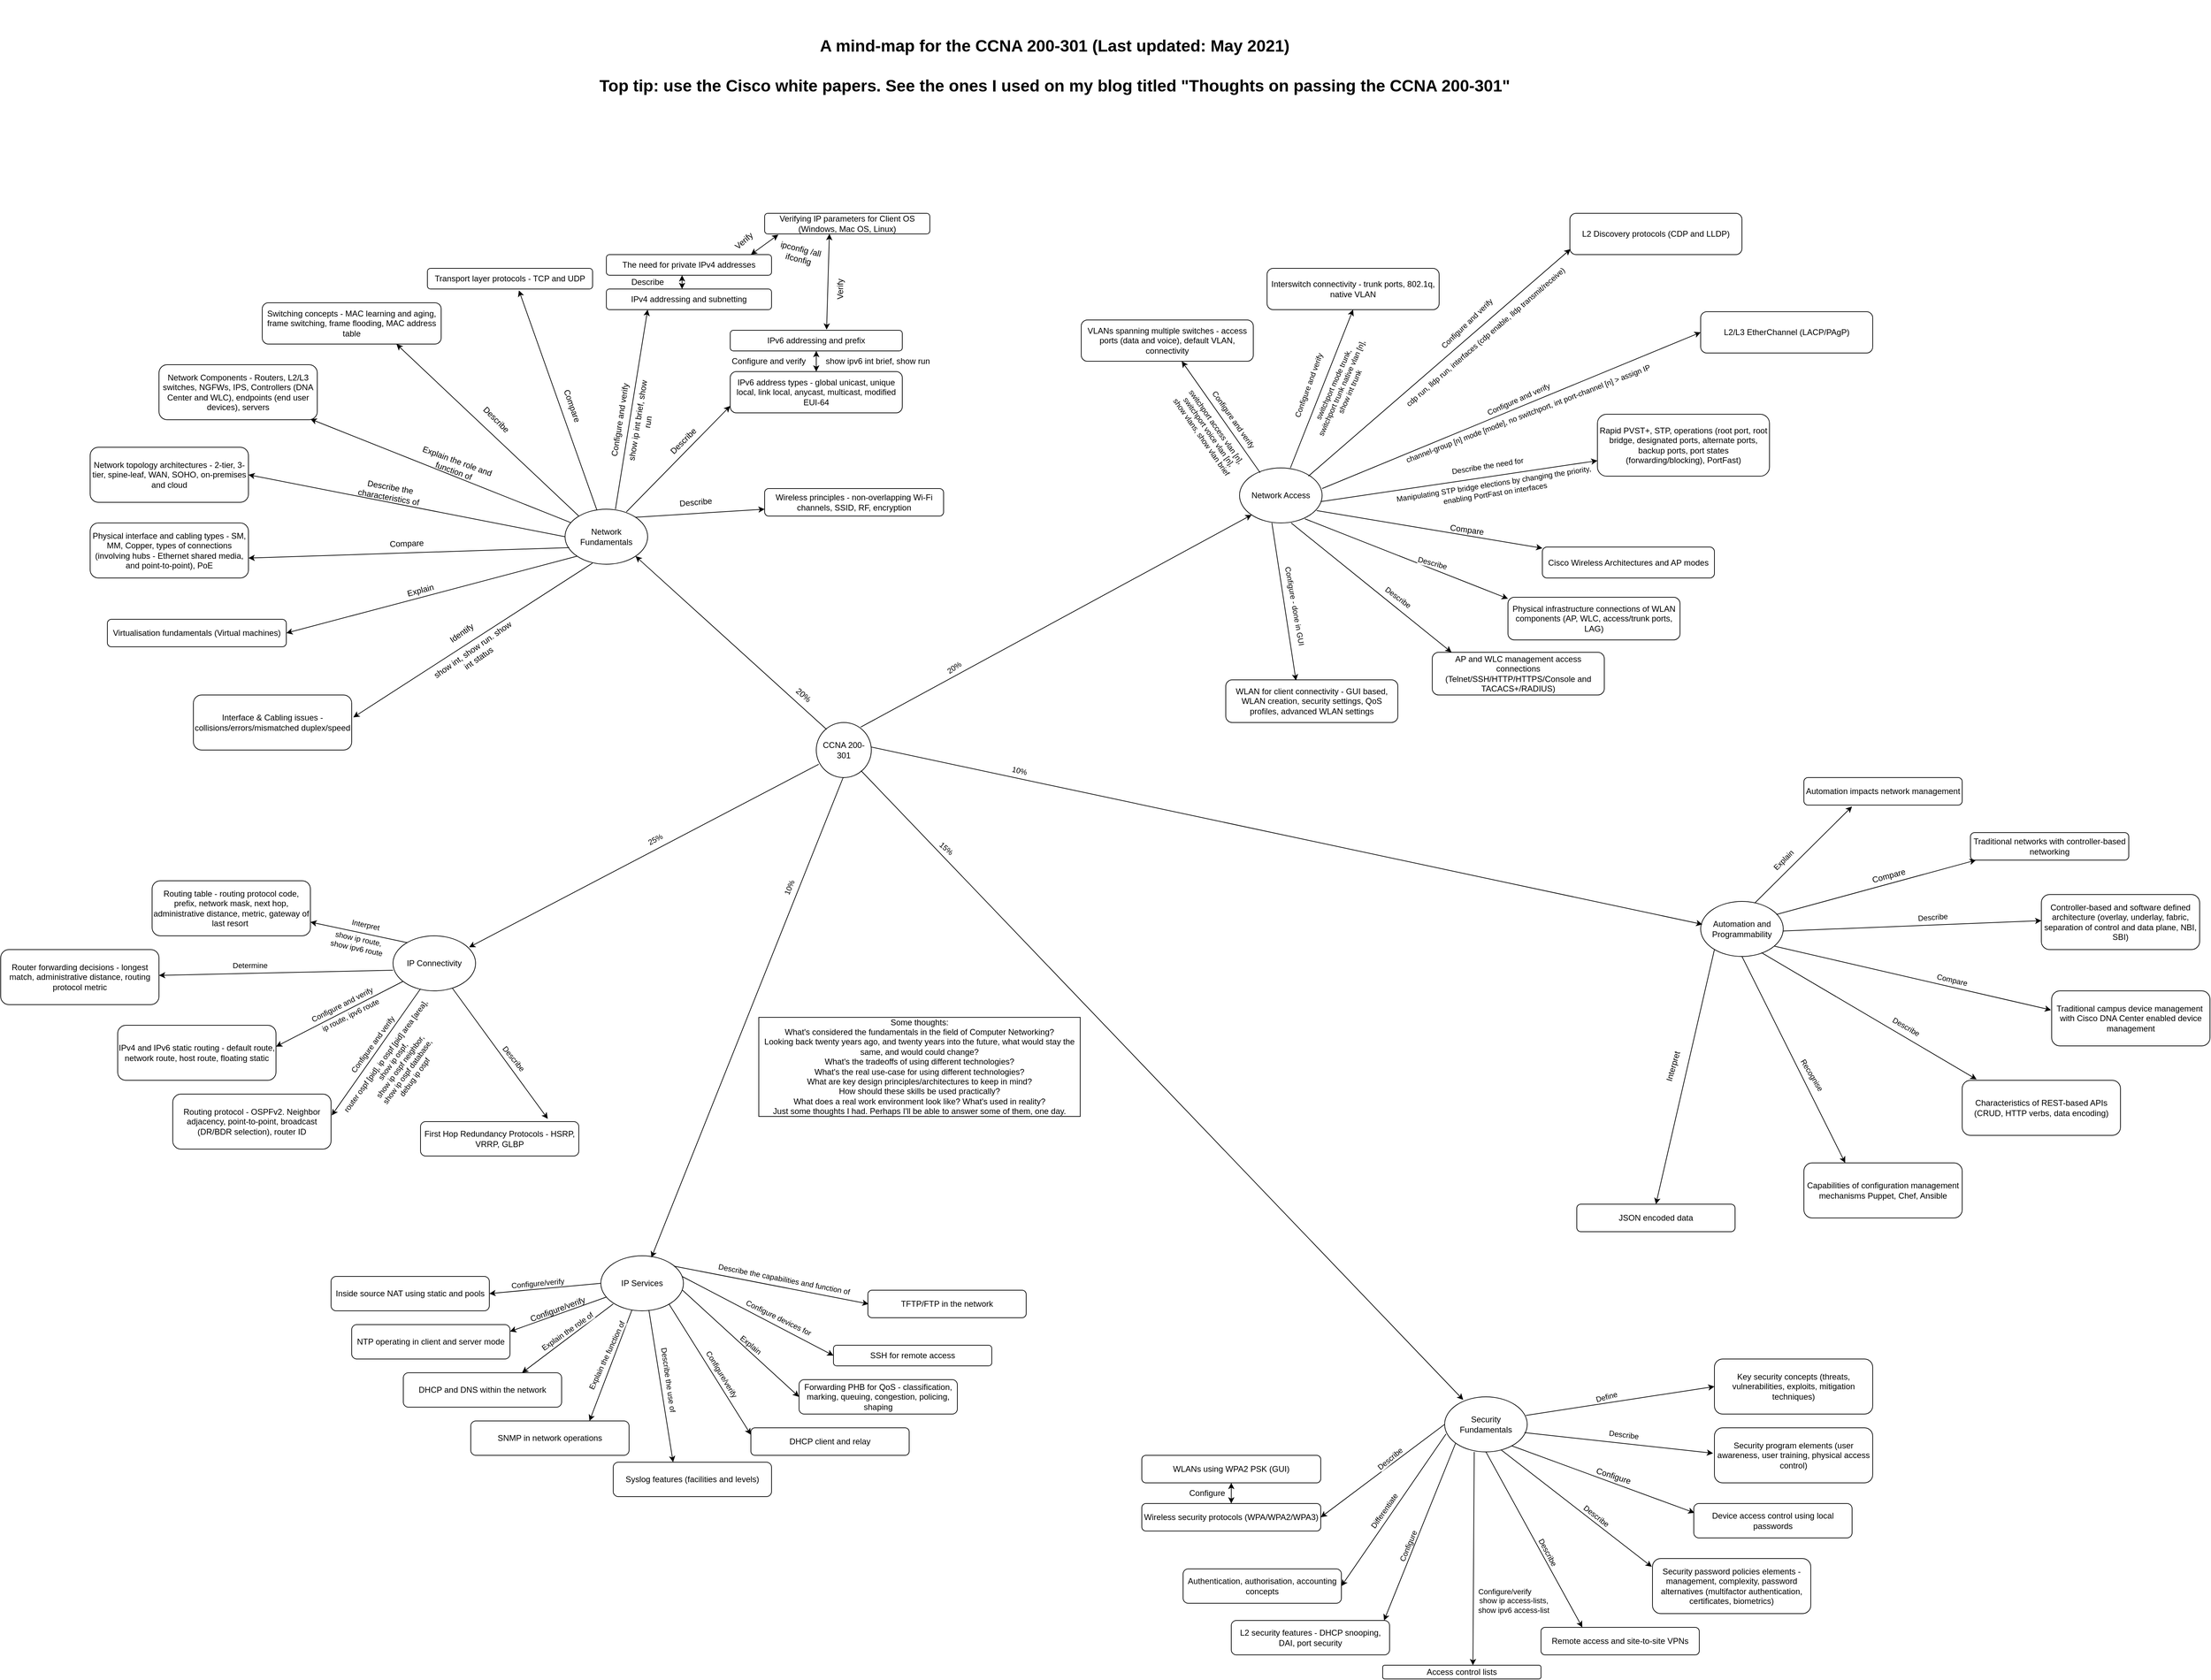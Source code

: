 <mxfile version="14.6.13" type="device"><diagram id="LlBeBJZ7UnmW4dFhAeG0" name="Page-1"><mxGraphModel dx="2522" dy="1613" grid="1" gridSize="10" guides="1" tooltips="1" connect="1" arrows="1" fold="1" page="1" pageScale="1" pageWidth="1100" pageHeight="850" math="0" shadow="0"><root><mxCell id="0"/><mxCell id="1" parent="0"/><mxCell id="BB7jQ2ySIpNZqBkjSPdN-1" value="CCNA 200-301" style="ellipse;whiteSpace=wrap;html=1;aspect=fixed;" parent="1" vertex="1"><mxGeometry x="345" y="320" width="80" height="80" as="geometry"/></mxCell><mxCell id="BB7jQ2ySIpNZqBkjSPdN-2" value="Network Fundamentals" style="ellipse;whiteSpace=wrap;html=1;" parent="1" vertex="1"><mxGeometry x="-20" y="10" width="120" height="80" as="geometry"/></mxCell><mxCell id="BB7jQ2ySIpNZqBkjSPdN-3" value="Network Access" style="ellipse;whiteSpace=wrap;html=1;" parent="1" vertex="1"><mxGeometry x="960" y="-50" width="120" height="80" as="geometry"/></mxCell><mxCell id="BB7jQ2ySIpNZqBkjSPdN-4" value="IP Connectivity" style="ellipse;whiteSpace=wrap;html=1;" parent="1" vertex="1"><mxGeometry x="-270" y="630" width="120" height="80" as="geometry"/></mxCell><mxCell id="BB7jQ2ySIpNZqBkjSPdN-5" value="IP Services" style="ellipse;whiteSpace=wrap;html=1;" parent="1" vertex="1"><mxGeometry x="32" y="1095" width="120" height="80" as="geometry"/></mxCell><mxCell id="BB7jQ2ySIpNZqBkjSPdN-6" value="Security Fundamentals" style="ellipse;whiteSpace=wrap;html=1;" parent="1" vertex="1"><mxGeometry x="1258" y="1300" width="120" height="80" as="geometry"/></mxCell><mxCell id="BB7jQ2ySIpNZqBkjSPdN-7" value="Automation and Programmability" style="ellipse;whiteSpace=wrap;html=1;" parent="1" vertex="1"><mxGeometry x="1630" y="580" width="120" height="80" as="geometry"/></mxCell><mxCell id="BB7jQ2ySIpNZqBkjSPdN-9" value="Network Components - Routers, L2/L3 switches, NGFWs, IPS, Controllers (DNA Center and WLC), endpoints (end user devices), servers" style="rounded=1;whiteSpace=wrap;html=1;" parent="1" vertex="1"><mxGeometry x="-610" y="-200" width="230" height="80" as="geometry"/></mxCell><mxCell id="BB7jQ2ySIpNZqBkjSPdN-10" value="Network topology architectures - 2-tier, 3-tier, spine-leaf, WAN, SOHO, on-premises and cloud" style="rounded=1;whiteSpace=wrap;html=1;" parent="1" vertex="1"><mxGeometry x="-710" y="-80" width="230" height="80" as="geometry"/></mxCell><mxCell id="BB7jQ2ySIpNZqBkjSPdN-11" value="" style="endArrow=classic;html=1;entryX=1;entryY=1;entryDx=0;entryDy=0;" parent="1" target="BB7jQ2ySIpNZqBkjSPdN-2" edge="1"><mxGeometry width="50" height="50" relative="1" as="geometry"><mxPoint x="360" y="330" as="sourcePoint"/><mxPoint x="268" y="216" as="targetPoint"/></mxGeometry></mxCell><mxCell id="BB7jQ2ySIpNZqBkjSPdN-12" value="" style="endArrow=classic;html=1;entryX=0.957;entryY=0.988;entryDx=0;entryDy=0;entryPerimeter=0;" parent="1" source="BB7jQ2ySIpNZqBkjSPdN-2" target="BB7jQ2ySIpNZqBkjSPdN-9" edge="1"><mxGeometry width="50" height="50" relative="1" as="geometry"><mxPoint x="32" y="10" as="sourcePoint"/><mxPoint x="-60" y="-104" as="targetPoint"/></mxGeometry></mxCell><mxCell id="BB7jQ2ySIpNZqBkjSPdN-13" value="" style="endArrow=classic;html=1;entryX=1;entryY=0.5;entryDx=0;entryDy=0;" parent="1" target="BB7jQ2ySIpNZqBkjSPdN-10" edge="1"><mxGeometry width="50" height="50" relative="1" as="geometry"><mxPoint x="-20" y="50" as="sourcePoint"/><mxPoint x="-106.63" y="-50" as="targetPoint"/><Array as="points"/></mxGeometry></mxCell><mxCell id="BB7jQ2ySIpNZqBkjSPdN-14" value="Physical interface and cabling types - SM, MM, Copper, types of connections (involving hubs - Ethernet shared media, and point-to-point), PoE" style="rounded=1;whiteSpace=wrap;html=1;" parent="1" vertex="1"><mxGeometry x="-710" y="30" width="230" height="80" as="geometry"/></mxCell><mxCell id="BB7jQ2ySIpNZqBkjSPdN-15" value="Interface &amp;amp; Cabling issues - collisions/errors/mismatched duplex/speed" style="rounded=1;whiteSpace=wrap;html=1;" parent="1" vertex="1"><mxGeometry x="-560" y="280" width="230" height="80" as="geometry"/></mxCell><mxCell id="BB7jQ2ySIpNZqBkjSPdN-16" value="Transport layer protocols - TCP and UDP" style="rounded=1;whiteSpace=wrap;html=1;" parent="1" vertex="1"><mxGeometry x="-220" y="-340" width="240" height="30" as="geometry"/></mxCell><mxCell id="BB7jQ2ySIpNZqBkjSPdN-17" value="IPv4 addressing and subnetting" style="rounded=1;whiteSpace=wrap;html=1;" parent="1" vertex="1"><mxGeometry x="40" y="-310" width="240" height="30" as="geometry"/></mxCell><mxCell id="BB7jQ2ySIpNZqBkjSPdN-18" value="The need for private IPv4 addresses" style="rounded=1;whiteSpace=wrap;html=1;" parent="1" vertex="1"><mxGeometry x="40" y="-360" width="240" height="30" as="geometry"/></mxCell><mxCell id="BB7jQ2ySIpNZqBkjSPdN-19" value="IPv6 addressing and prefix" style="rounded=1;whiteSpace=wrap;html=1;" parent="1" vertex="1"><mxGeometry x="220" y="-250" width="250" height="30" as="geometry"/></mxCell><mxCell id="BB7jQ2ySIpNZqBkjSPdN-20" value="IPv6 address types - global unicast, unique local, link local, anycast, multicast, modified EUI-64" style="rounded=1;whiteSpace=wrap;html=1;" parent="1" vertex="1"><mxGeometry x="220" y="-190" width="250" height="60" as="geometry"/></mxCell><mxCell id="BB7jQ2ySIpNZqBkjSPdN-23" value="Verifying IP parameters for Client OS (Windows, Mac OS, Linux)" style="rounded=1;whiteSpace=wrap;html=1;" parent="1" vertex="1"><mxGeometry x="270" y="-420" width="240" height="30" as="geometry"/></mxCell><mxCell id="BB7jQ2ySIpNZqBkjSPdN-24" value="Wireless principles - non-overlapping Wi-Fi channels, SSID, RF, encryption" style="rounded=1;whiteSpace=wrap;html=1;" parent="1" vertex="1"><mxGeometry x="270" y="-20" width="260" height="40" as="geometry"/></mxCell><mxCell id="BB7jQ2ySIpNZqBkjSPdN-25" value="Virtualisation fundamentals (Virtual machines)" style="rounded=1;whiteSpace=wrap;html=1;" parent="1" vertex="1"><mxGeometry x="-685" y="170" width="260" height="40" as="geometry"/></mxCell><mxCell id="BB7jQ2ySIpNZqBkjSPdN-26" value="Switching concepts - MAC learning and aging, frame switching, frame flooding, MAC address table" style="rounded=1;whiteSpace=wrap;html=1;" parent="1" vertex="1"><mxGeometry x="-460" y="-290" width="260" height="60" as="geometry"/></mxCell><mxCell id="BB7jQ2ySIpNZqBkjSPdN-28" value="" style="endArrow=classic;html=1;entryX=0.75;entryY=1;entryDx=0;entryDy=0;" parent="1" target="BB7jQ2ySIpNZqBkjSPdN-26" edge="1"><mxGeometry width="50" height="50" relative="1" as="geometry"><mxPoint y="20" as="sourcePoint"/><mxPoint x="50" y="-30" as="targetPoint"/></mxGeometry></mxCell><mxCell id="BB7jQ2ySIpNZqBkjSPdN-30" value="" style="endArrow=classic;html=1;entryX=0.554;entryY=1.067;entryDx=0;entryDy=0;entryPerimeter=0;" parent="1" source="BB7jQ2ySIpNZqBkjSPdN-2" target="BB7jQ2ySIpNZqBkjSPdN-16" edge="1"><mxGeometry width="50" height="50" relative="1" as="geometry"><mxPoint x="40" y="10" as="sourcePoint"/><mxPoint x="-225" y="-240" as="targetPoint"/></mxGeometry></mxCell><mxCell id="BB7jQ2ySIpNZqBkjSPdN-31" value="" style="endArrow=classic;html=1;entryX=0.25;entryY=1;entryDx=0;entryDy=0;" parent="1" target="BB7jQ2ySIpNZqBkjSPdN-17" edge="1"><mxGeometry width="50" height="50" relative="1" as="geometry"><mxPoint x="53.194" y="10.0" as="sourcePoint"/><mxPoint x="-60.0" y="-309.07" as="targetPoint"/></mxGeometry></mxCell><mxCell id="BB7jQ2ySIpNZqBkjSPdN-32" value="" style="endArrow=classic;html=1;exitX=1;exitY=0;exitDx=0;exitDy=0;entryX=0;entryY=0.75;entryDx=0;entryDy=0;" parent="1" source="BB7jQ2ySIpNZqBkjSPdN-2" target="BB7jQ2ySIpNZqBkjSPdN-24" edge="1"><mxGeometry width="50" height="50" relative="1" as="geometry"><mxPoint x="90" y="20" as="sourcePoint"/><mxPoint x="220" y="-40" as="targetPoint"/></mxGeometry></mxCell><mxCell id="BB7jQ2ySIpNZqBkjSPdN-33" value="" style="endArrow=classic;html=1;exitX=0.742;exitY=0.05;exitDx=0;exitDy=0;exitPerimeter=0;" parent="1" source="BB7jQ2ySIpNZqBkjSPdN-2" edge="1"><mxGeometry width="50" height="50" relative="1" as="geometry"><mxPoint x="60" y="12" as="sourcePoint"/><mxPoint x="220" y="-140" as="targetPoint"/></mxGeometry></mxCell><mxCell id="BB7jQ2ySIpNZqBkjSPdN-34" value="" style="endArrow=classic;startArrow=classic;html=1;exitX=0.5;exitY=0;exitDx=0;exitDy=0;entryX=0.5;entryY=1;entryDx=0;entryDy=0;" parent="1" source="BB7jQ2ySIpNZqBkjSPdN-20" target="BB7jQ2ySIpNZqBkjSPdN-19" edge="1"><mxGeometry width="50" height="50" relative="1" as="geometry"><mxPoint x="290" y="-160" as="sourcePoint"/><mxPoint x="340" y="-210" as="targetPoint"/></mxGeometry></mxCell><mxCell id="BB7jQ2ySIpNZqBkjSPdN-35" value="" style="endArrow=classic;startArrow=classic;html=1;entryX=0.5;entryY=1;entryDx=0;entryDy=0;" parent="1" edge="1"><mxGeometry width="50" height="50" relative="1" as="geometry"><mxPoint x="150" y="-310" as="sourcePoint"/><mxPoint x="150" y="-330" as="targetPoint"/></mxGeometry></mxCell><mxCell id="BB7jQ2ySIpNZqBkjSPdN-36" value="" style="endArrow=classic;startArrow=classic;html=1;entryX=0.083;entryY=1.033;entryDx=0;entryDy=0;entryPerimeter=0;" parent="1" target="BB7jQ2ySIpNZqBkjSPdN-23" edge="1"><mxGeometry width="50" height="50" relative="1" as="geometry"><mxPoint x="250" y="-360" as="sourcePoint"/><mxPoint x="300" y="-410" as="targetPoint"/></mxGeometry></mxCell><mxCell id="BB7jQ2ySIpNZqBkjSPdN-37" value="" style="endArrow=classic;startArrow=classic;html=1;entryX=0.392;entryY=1;entryDx=0;entryDy=0;entryPerimeter=0;" parent="1" target="BB7jQ2ySIpNZqBkjSPdN-23" edge="1"><mxGeometry width="50" height="50" relative="1" as="geometry"><mxPoint x="360" y="-250.99" as="sourcePoint"/><mxPoint x="399.92" y="-280" as="targetPoint"/></mxGeometry></mxCell><mxCell id="BB7jQ2ySIpNZqBkjSPdN-38" value="" style="endArrow=classic;html=1;exitX=0.051;exitY=0.698;exitDx=0;exitDy=0;exitPerimeter=0;" parent="1" source="BB7jQ2ySIpNZqBkjSPdN-2" edge="1"><mxGeometry width="50" height="50" relative="1" as="geometry"><mxPoint x="-20" y="67" as="sourcePoint"/><mxPoint x="-480" y="81" as="targetPoint"/><Array as="points"/></mxGeometry></mxCell><mxCell id="BB7jQ2ySIpNZqBkjSPdN-39" value="" style="endArrow=classic;html=1;entryX=1;entryY=0.5;entryDx=0;entryDy=0;exitX=0;exitY=1;exitDx=0;exitDy=0;" parent="1" source="BB7jQ2ySIpNZqBkjSPdN-2" target="BB7jQ2ySIpNZqBkjSPdN-25" edge="1"><mxGeometry width="50" height="50" relative="1" as="geometry"><mxPoint x="10.0" y="90" as="sourcePoint"/><mxPoint x="-450" as="targetPoint"/><Array as="points"/></mxGeometry></mxCell><mxCell id="BB7jQ2ySIpNZqBkjSPdN-40" value="" style="endArrow=classic;html=1;entryX=1.01;entryY=0.407;entryDx=0;entryDy=0;exitX=0.333;exitY=0.979;exitDx=0;exitDy=0;entryPerimeter=0;exitPerimeter=0;" parent="1" source="BB7jQ2ySIpNZqBkjSPdN-2" target="BB7jQ2ySIpNZqBkjSPdN-15" edge="1"><mxGeometry width="50" height="50" relative="1" as="geometry"><mxPoint x="7.574" y="88.284" as="sourcePoint"/><mxPoint x="-415" y="200" as="targetPoint"/><Array as="points"/></mxGeometry></mxCell><mxCell id="BB7jQ2ySIpNZqBkjSPdN-41" value="Explain the role and function of" style="text;html=1;strokeColor=none;fillColor=none;align=center;verticalAlign=middle;whiteSpace=wrap;rounded=0;rotation=20;" parent="1" vertex="1"><mxGeometry x="-249" y="-63" width="140" height="20" as="geometry"/></mxCell><mxCell id="BB7jQ2ySIpNZqBkjSPdN-42" value="Describe the characteristics of " style="text;html=1;strokeColor=none;fillColor=none;align=center;verticalAlign=middle;whiteSpace=wrap;rounded=0;rotation=10;" parent="1" vertex="1"><mxGeometry x="-345" y="-25" width="140" height="20" as="geometry"/></mxCell><mxCell id="BB7jQ2ySIpNZqBkjSPdN-43" value="Identify" style="text;html=1;strokeColor=none;fillColor=none;align=center;verticalAlign=middle;whiteSpace=wrap;rounded=0;rotation=-35;" parent="1" vertex="1"><mxGeometry x="-240" y="180" width="140" height="20" as="geometry"/></mxCell><mxCell id="BB7jQ2ySIpNZqBkjSPdN-45" value="Compare" style="text;html=1;strokeColor=none;fillColor=none;align=center;verticalAlign=middle;whiteSpace=wrap;rounded=0;rotation=-2;" parent="1" vertex="1"><mxGeometry x="-320" y="50" width="140" height="20" as="geometry"/></mxCell><mxCell id="BB7jQ2ySIpNZqBkjSPdN-47" value="show int, show run. show int status" style="text;html=1;strokeColor=none;fillColor=none;align=center;verticalAlign=middle;whiteSpace=wrap;rounded=0;rotation=-35;" parent="1" vertex="1"><mxGeometry x="-220" y="210" width="140" height="20" as="geometry"/></mxCell><mxCell id="BB7jQ2ySIpNZqBkjSPdN-48" value="Compare" style="text;html=1;strokeColor=none;fillColor=none;align=center;verticalAlign=middle;whiteSpace=wrap;rounded=0;rotation=71;" parent="1" vertex="1"><mxGeometry x="-80" y="-150" width="140" height="20" as="geometry"/></mxCell><mxCell id="BB7jQ2ySIpNZqBkjSPdN-49" value="Configure and verify" style="text;html=1;strokeColor=none;fillColor=none;align=center;verticalAlign=middle;whiteSpace=wrap;rounded=0;rotation=-81;" parent="1" vertex="1"><mxGeometry x="-10" y="-130" width="140" height="20" as="geometry"/></mxCell><mxCell id="BB7jQ2ySIpNZqBkjSPdN-50" value="show ip int brief, show run" style="text;html=1;strokeColor=none;fillColor=none;align=center;verticalAlign=middle;whiteSpace=wrap;rounded=0;rotation=-81;" parent="1" vertex="1"><mxGeometry x="23" y="-128" width="140" height="20" as="geometry"/></mxCell><mxCell id="BB7jQ2ySIpNZqBkjSPdN-52" value="Describe" style="text;html=1;strokeColor=none;fillColor=none;align=center;verticalAlign=middle;whiteSpace=wrap;rounded=0;" parent="1" vertex="1"><mxGeometry x="80" y="-330" width="40" height="20" as="geometry"/></mxCell><mxCell id="BB7jQ2ySIpNZqBkjSPdN-55" value="Configure and verify" style="text;html=1;strokeColor=none;fillColor=none;align=center;verticalAlign=middle;whiteSpace=wrap;rounded=0;rotation=0;" parent="1" vertex="1"><mxGeometry x="206" y="-215" width="140" height="20" as="geometry"/></mxCell><mxCell id="BB7jQ2ySIpNZqBkjSPdN-56" value="show ipv6 int brief, show run" style="text;html=1;strokeColor=none;fillColor=none;align=center;verticalAlign=middle;whiteSpace=wrap;rounded=0;rotation=0;" parent="1" vertex="1"><mxGeometry x="332" y="-215" width="205" height="20" as="geometry"/></mxCell><mxCell id="BB7jQ2ySIpNZqBkjSPdN-57" value="Verify" style="text;html=1;strokeColor=none;fillColor=none;align=center;verticalAlign=middle;whiteSpace=wrap;rounded=0;rotation=-90;" parent="1" vertex="1"><mxGeometry x="310" y="-320" width="140" height="20" as="geometry"/></mxCell><mxCell id="BB7jQ2ySIpNZqBkjSPdN-58" value="&lt;div&gt;ipconfig /all&lt;/div&gt;&lt;div&gt;ifconfig &lt;/div&gt;" style="text;html=1;strokeColor=none;fillColor=none;align=center;verticalAlign=middle;whiteSpace=wrap;rounded=0;rotation=14;" parent="1" vertex="1"><mxGeometry x="251" y="-371" width="140" height="20" as="geometry"/></mxCell><mxCell id="BB7jQ2ySIpNZqBkjSPdN-59" value="Verify" style="text;html=1;strokeColor=none;fillColor=none;align=center;verticalAlign=middle;whiteSpace=wrap;rounded=0;rotation=-41;" parent="1" vertex="1"><mxGeometry x="170" y="-390" width="140" height="20" as="geometry"/></mxCell><mxCell id="BB7jQ2ySIpNZqBkjSPdN-60" value="Describe" style="text;html=1;strokeColor=none;fillColor=none;align=center;verticalAlign=middle;whiteSpace=wrap;rounded=0;rotation=-45;" parent="1" vertex="1"><mxGeometry x="132" y="-99" width="40" height="20" as="geometry"/></mxCell><mxCell id="BB7jQ2ySIpNZqBkjSPdN-61" value="Describe" style="text;html=1;strokeColor=none;fillColor=none;align=center;verticalAlign=middle;whiteSpace=wrap;rounded=0;rotation=45;" parent="1" vertex="1"><mxGeometry x="-190" y="-130" width="140" height="20" as="geometry"/></mxCell><mxCell id="BB7jQ2ySIpNZqBkjSPdN-64" value="Explain" style="text;html=1;strokeColor=none;fillColor=none;align=center;verticalAlign=middle;whiteSpace=wrap;rounded=0;rotation=-15;" parent="1" vertex="1"><mxGeometry x="-300" y="118" width="140" height="20" as="geometry"/></mxCell><mxCell id="BB7jQ2ySIpNZqBkjSPdN-65" value="Describe" style="text;html=1;strokeColor=none;fillColor=none;align=center;verticalAlign=middle;whiteSpace=wrap;rounded=0;rotation=-5;" parent="1" vertex="1"><mxGeometry x="150" y="-10" width="40" height="20" as="geometry"/></mxCell><mxCell id="BB7jQ2ySIpNZqBkjSPdN-66" value="" style="endArrow=classic;html=1;entryX=0;entryY=1;entryDx=0;entryDy=0;" parent="1" target="BB7jQ2ySIpNZqBkjSPdN-3" edge="1"><mxGeometry width="50" height="50" relative="1" as="geometry"><mxPoint x="409.57" y="326.72" as="sourcePoint"/><mxPoint x="131.996" y="75.004" as="targetPoint"/></mxGeometry></mxCell><mxCell id="BB7jQ2ySIpNZqBkjSPdN-224" value="20%" style="edgeLabel;html=1;align=center;verticalAlign=middle;resizable=0;points=[];rotation=-34;" parent="BB7jQ2ySIpNZqBkjSPdN-66" vertex="1" connectable="0"><mxGeometry x="-0.581" y="-1" relative="1" as="geometry"><mxPoint x="16" y="-23" as="offset"/></mxGeometry></mxCell><mxCell id="BB7jQ2ySIpNZqBkjSPdN-67" value="" style="endArrow=classic;html=1;entryX=0.921;entryY=0.208;entryDx=0;entryDy=0;entryPerimeter=0;" parent="1" target="BB7jQ2ySIpNZqBkjSPdN-4" edge="1"><mxGeometry width="50" height="50" relative="1" as="geometry"><mxPoint x="348.57" y="380.72" as="sourcePoint"/><mxPoint x="70.996" y="129.004" as="targetPoint"/></mxGeometry></mxCell><mxCell id="BB7jQ2ySIpNZqBkjSPdN-225" value="25%" style="edgeLabel;html=1;align=center;verticalAlign=middle;resizable=0;points=[];rotation=-28;" parent="BB7jQ2ySIpNZqBkjSPdN-67" vertex="1" connectable="0"><mxGeometry x="-0.107" y="1" relative="1" as="geometry"><mxPoint x="-12" y="-10" as="offset"/></mxGeometry></mxCell><mxCell id="BB7jQ2ySIpNZqBkjSPdN-68" value="" style="endArrow=classic;html=1;entryX=0.612;entryY=0.032;entryDx=0;entryDy=0;entryPerimeter=0;" parent="1" target="BB7jQ2ySIpNZqBkjSPdN-5" edge="1"><mxGeometry width="50" height="50" relative="1" as="geometry"><mxPoint x="384.03" y="400.0" as="sourcePoint"/><mxPoint x="280" y="720" as="targetPoint"/></mxGeometry></mxCell><mxCell id="BB7jQ2ySIpNZqBkjSPdN-226" value="10%" style="edgeLabel;html=1;align=center;verticalAlign=middle;resizable=0;points=[];rotation=-68;" parent="BB7jQ2ySIpNZqBkjSPdN-68" vertex="1" connectable="0"><mxGeometry x="0.279" y="3" relative="1" as="geometry"><mxPoint x="97" y="-287" as="offset"/></mxGeometry></mxCell><mxCell id="BB7jQ2ySIpNZqBkjSPdN-69" value="" style="endArrow=classic;html=1;entryX=0.225;entryY=0.054;entryDx=0;entryDy=0;entryPerimeter=0;" parent="1" target="BB7jQ2ySIpNZqBkjSPdN-6" edge="1"><mxGeometry width="50" height="50" relative="1" as="geometry"><mxPoint x="410" y="390" as="sourcePoint"/><mxPoint x="670" y="770" as="targetPoint"/></mxGeometry></mxCell><mxCell id="BB7jQ2ySIpNZqBkjSPdN-227" value="15%" style="edgeLabel;html=1;align=center;verticalAlign=middle;resizable=0;points=[];rotation=41;" parent="BB7jQ2ySIpNZqBkjSPdN-69" vertex="1" connectable="0"><mxGeometry x="-0.698" y="4" relative="1" as="geometry"><mxPoint x="-11" y="-23" as="offset"/></mxGeometry></mxCell><mxCell id="BB7jQ2ySIpNZqBkjSPdN-70" value="" style="endArrow=classic;html=1;entryX=0.021;entryY=0.417;entryDx=0;entryDy=0;entryPerimeter=0;" parent="1" target="BB7jQ2ySIpNZqBkjSPdN-7" edge="1"><mxGeometry width="50" height="50" relative="1" as="geometry"><mxPoint x="425.0" y="355.68" as="sourcePoint"/><mxPoint x="1629" y="613" as="targetPoint"/></mxGeometry></mxCell><mxCell id="BB7jQ2ySIpNZqBkjSPdN-228" value="10%" style="edgeLabel;html=1;align=center;verticalAlign=middle;resizable=0;points=[];rotation=13;" parent="BB7jQ2ySIpNZqBkjSPdN-70" vertex="1" connectable="0"><mxGeometry x="-0.649" relative="1" as="geometry"><mxPoint x="3" y="-11" as="offset"/></mxGeometry></mxCell><mxCell id="BB7jQ2ySIpNZqBkjSPdN-71" value="VLANs spanning multiple switches - access ports (data and voice), default VLAN, connectivity " style="rounded=1;whiteSpace=wrap;html=1;" parent="1" vertex="1"><mxGeometry x="730" y="-265" width="250" height="60" as="geometry"/></mxCell><mxCell id="BB7jQ2ySIpNZqBkjSPdN-72" value="Interswitch connectivity - trunk ports, 802.1q, native VLAN" style="rounded=1;whiteSpace=wrap;html=1;" parent="1" vertex="1"><mxGeometry x="1000" y="-340" width="250" height="60" as="geometry"/></mxCell><mxCell id="BB7jQ2ySIpNZqBkjSPdN-75" value="L2 Discovery protocols (CDP and LLDP)" style="rounded=1;whiteSpace=wrap;html=1;" parent="1" vertex="1"><mxGeometry x="1440" y="-420" width="250" height="60" as="geometry"/></mxCell><mxCell id="BB7jQ2ySIpNZqBkjSPdN-76" value="L2/L3 EtherChannel (LACP/PAgP)" style="rounded=1;whiteSpace=wrap;html=1;" parent="1" vertex="1"><mxGeometry x="1630" y="-277" width="250" height="60" as="geometry"/></mxCell><mxCell id="BB7jQ2ySIpNZqBkjSPdN-77" value="&lt;div&gt;Rapid PVST+, STP, operations (root port, root bridge, designated ports, alternate ports, backup ports, port states (forwarding/blocking), PortFast)&lt;/div&gt;" style="rounded=1;whiteSpace=wrap;html=1;" parent="1" vertex="1"><mxGeometry x="1480" y="-128" width="250" height="90" as="geometry"/></mxCell><mxCell id="BB7jQ2ySIpNZqBkjSPdN-78" value="Cisco Wireless Architectures and AP modes" style="rounded=1;whiteSpace=wrap;html=1;" parent="1" vertex="1"><mxGeometry x="1400" y="65" width="250" height="45" as="geometry"/></mxCell><mxCell id="BB7jQ2ySIpNZqBkjSPdN-79" value="Physical infrastructure connections of WLAN components (AP, WLC, access/trunk ports, LAG)" style="rounded=1;whiteSpace=wrap;html=1;" parent="1" vertex="1"><mxGeometry x="1350" y="138" width="250" height="62" as="geometry"/></mxCell><mxCell id="BB7jQ2ySIpNZqBkjSPdN-80" value="AP and WLC management access connections (Telnet/SSH/HTTP/HTTPS/Console and TACACS+/RADIUS)" style="rounded=1;whiteSpace=wrap;html=1;" parent="1" vertex="1"><mxGeometry x="1240" y="218" width="250" height="62" as="geometry"/></mxCell><mxCell id="BB7jQ2ySIpNZqBkjSPdN-81" value="WLAN for client connectivity - GUI based, WLAN creation, security settings, QoS profiles, advanced WLAN settings" style="rounded=1;whiteSpace=wrap;html=1;" parent="1" vertex="1"><mxGeometry x="940" y="258" width="250" height="62" as="geometry"/></mxCell><mxCell id="BB7jQ2ySIpNZqBkjSPdN-87" value="" style="endArrow=classic;html=1;" parent="1" target="BB7jQ2ySIpNZqBkjSPdN-71" edge="1"><mxGeometry width="50" height="50" relative="1" as="geometry"><mxPoint x="990" y="-43" as="sourcePoint"/><mxPoint x="1040" y="-93" as="targetPoint"/></mxGeometry></mxCell><mxCell id="BB7jQ2ySIpNZqBkjSPdN-98" value="Configure and verify" style="edgeLabel;html=1;align=center;verticalAlign=middle;resizable=0;points=[];rotation=55;" parent="BB7jQ2ySIpNZqBkjSPdN-87" vertex="1" connectable="0"><mxGeometry x="-0.28" y="-1" relative="1" as="geometry"><mxPoint x="1" y="-19" as="offset"/></mxGeometry></mxCell><mxCell id="BB7jQ2ySIpNZqBkjSPdN-99" value="&lt;div&gt;switchport access vlan [n], &lt;br&gt;&lt;/div&gt;&lt;div&gt;switchport voice vlan [n], &lt;br&gt;&lt;/div&gt;&lt;div&gt;show vlans, show vlan brief&lt;/div&gt;" style="edgeLabel;html=1;align=center;verticalAlign=middle;resizable=0;points=[];rotation=55;" parent="BB7jQ2ySIpNZqBkjSPdN-87" vertex="1" connectable="0"><mxGeometry x="-0.355" y="4" relative="1" as="geometry"><mxPoint x="-35" y="-10" as="offset"/></mxGeometry></mxCell><mxCell id="BB7jQ2ySIpNZqBkjSPdN-88" value="" style="endArrow=classic;html=1;entryX=0.5;entryY=1;entryDx=0;entryDy=0;" parent="1" target="BB7jQ2ySIpNZqBkjSPdN-72" edge="1"><mxGeometry width="50" height="50" relative="1" as="geometry"><mxPoint x="1033.91" y="-50" as="sourcePoint"/><mxPoint x="920.004" y="-212" as="targetPoint"/></mxGeometry></mxCell><mxCell id="BB7jQ2ySIpNZqBkjSPdN-89" value="" style="endArrow=classic;html=1;entryX=0.004;entryY=0.867;entryDx=0;entryDy=0;entryPerimeter=0;" parent="1" target="BB7jQ2ySIpNZqBkjSPdN-75" edge="1"><mxGeometry width="50" height="50" relative="1" as="geometry"><mxPoint x="1060.0" y="-38" as="sourcePoint"/><mxPoint x="1151.09" y="-268" as="targetPoint"/></mxGeometry></mxCell><mxCell id="BB7jQ2ySIpNZqBkjSPdN-90" value="" style="endArrow=classic;html=1;entryX=0;entryY=0.5;entryDx=0;entryDy=0;" parent="1" target="BB7jQ2ySIpNZqBkjSPdN-76" edge="1"><mxGeometry width="50" height="50" relative="1" as="geometry"><mxPoint x="1080" y="-20" as="sourcePoint"/><mxPoint x="1321" y="-230.0" as="targetPoint"/></mxGeometry></mxCell><mxCell id="BB7jQ2ySIpNZqBkjSPdN-104" value="Configure and verify " style="edgeLabel;html=1;align=center;verticalAlign=middle;resizable=0;points=[];rotation=-24;" parent="BB7jQ2ySIpNZqBkjSPdN-90" vertex="1" connectable="0"><mxGeometry x="0.038" y="-4" relative="1" as="geometry"><mxPoint x="-2" y="-16" as="offset"/></mxGeometry></mxCell><mxCell id="BB7jQ2ySIpNZqBkjSPdN-91" value="" style="endArrow=classic;html=1;entryX=0;entryY=0.75;entryDx=0;entryDy=0;exitX=0.983;exitY=0.613;exitDx=0;exitDy=0;exitPerimeter=0;" parent="1" source="BB7jQ2ySIpNZqBkjSPdN-3" target="BB7jQ2ySIpNZqBkjSPdN-77" edge="1"><mxGeometry width="50" height="50" relative="1" as="geometry"><mxPoint x="1080" y="2" as="sourcePoint"/><mxPoint x="1360" y="-168" as="targetPoint"/></mxGeometry></mxCell><mxCell id="BB7jQ2ySIpNZqBkjSPdN-106" value="Describe the need for" style="edgeLabel;html=1;align=center;verticalAlign=middle;resizable=0;points=[];rotation=-9;" parent="BB7jQ2ySIpNZqBkjSPdN-91" vertex="1" connectable="0"><mxGeometry x="0.217" y="-2" relative="1" as="geometry"><mxPoint x="-3" y="-18" as="offset"/></mxGeometry></mxCell><mxCell id="BB7jQ2ySIpNZqBkjSPdN-92" value="" style="endArrow=classic;html=1;exitX=0.933;exitY=0.775;exitDx=0;exitDy=0;exitPerimeter=0;" parent="1" source="BB7jQ2ySIpNZqBkjSPdN-3" target="BB7jQ2ySIpNZqBkjSPdN-78" edge="1"><mxGeometry width="50" height="50" relative="1" as="geometry"><mxPoint x="1060" y="16.54" as="sourcePoint"/><mxPoint x="1462.04" y="-43" as="targetPoint"/></mxGeometry></mxCell><mxCell id="BB7jQ2ySIpNZqBkjSPdN-95" value="" style="endArrow=classic;html=1;exitX=0.792;exitY=0.925;exitDx=0;exitDy=0;exitPerimeter=0;" parent="1" source="BB7jQ2ySIpNZqBkjSPdN-3" edge="1"><mxGeometry width="50" height="50" relative="1" as="geometry"><mxPoint x="1050" y="20" as="sourcePoint"/><mxPoint x="1350" y="140" as="targetPoint"/></mxGeometry></mxCell><mxCell id="BB7jQ2ySIpNZqBkjSPdN-109" value="Describe" style="edgeLabel;html=1;align=center;verticalAlign=middle;resizable=0;points=[];rotation=15;" parent="BB7jQ2ySIpNZqBkjSPdN-95" vertex="1" connectable="0"><mxGeometry x="0.231" y="4" relative="1" as="geometry"><mxPoint x="2" y="-4" as="offset"/></mxGeometry></mxCell><mxCell id="BB7jQ2ySIpNZqBkjSPdN-96" value="" style="endArrow=classic;html=1;entryX=0.112;entryY=0;entryDx=0;entryDy=0;entryPerimeter=0;" parent="1" target="BB7jQ2ySIpNZqBkjSPdN-80" edge="1"><mxGeometry width="50" height="50" relative="1" as="geometry"><mxPoint x="1035" y="30" as="sourcePoint"/><mxPoint x="1314.96" y="146" as="targetPoint"/></mxGeometry></mxCell><mxCell id="BB7jQ2ySIpNZqBkjSPdN-110" value="Describe" style="edgeLabel;html=1;align=center;verticalAlign=middle;resizable=0;points=[];rotation=37;" parent="BB7jQ2ySIpNZqBkjSPdN-96" vertex="1" connectable="0"><mxGeometry x="0.176" y="-3" relative="1" as="geometry"><mxPoint x="20" y="-5" as="offset"/></mxGeometry></mxCell><mxCell id="BB7jQ2ySIpNZqBkjSPdN-97" value="" style="endArrow=classic;html=1;exitX=0.625;exitY=1.025;exitDx=0;exitDy=0;exitPerimeter=0;entryX=0.408;entryY=0.016;entryDx=0;entryDy=0;entryPerimeter=0;" parent="1" target="BB7jQ2ySIpNZqBkjSPdN-81" edge="1"><mxGeometry width="50" height="50" relative="1" as="geometry"><mxPoint x="1007" y="30" as="sourcePoint"/><mxPoint x="1040" y="250" as="targetPoint"/></mxGeometry></mxCell><mxCell id="BB7jQ2ySIpNZqBkjSPdN-100" value="Configure and verify" style="edgeLabel;html=1;align=center;verticalAlign=middle;resizable=0;points=[];rotation=-70;" parent="1" vertex="1" connectable="0"><mxGeometry x="1060.0" y="-169.995" as="geometry"/></mxCell><mxCell id="BB7jQ2ySIpNZqBkjSPdN-101" value="&lt;div&gt;switchport mode trunk,&lt;/div&gt;&lt;div&gt; switchport trunk native vlan [n], &lt;br&gt;&lt;/div&gt;&lt;div&gt;show int trunk&lt;/div&gt;" style="edgeLabel;html=1;align=center;verticalAlign=middle;resizable=0;points=[];rotation=-66;" parent="1" vertex="1" connectable="0"><mxGeometry x="1088.0" y="-216.995" as="geometry"><mxPoint x="-38.456" y="39.014" as="offset"/></mxGeometry></mxCell><mxCell id="BB7jQ2ySIpNZqBkjSPdN-102" value="Configure and verify" style="edgeLabel;html=1;align=center;verticalAlign=middle;resizable=0;points=[];rotation=-44;" parent="1" vertex="1" connectable="0"><mxGeometry x="1290.0" y="-259.995" as="geometry"/></mxCell><mxCell id="BB7jQ2ySIpNZqBkjSPdN-103" value="cdp run, lldp run, interfaces (cdp enable, lldp transmit/receive)" style="edgeLabel;html=1;align=center;verticalAlign=middle;resizable=0;points=[];rotation=-41;" parent="1" vertex="1" connectable="0"><mxGeometry x="1320.0" y="-294.995" as="geometry"><mxPoint x="-38.456" y="39.014" as="offset"/></mxGeometry></mxCell><mxCell id="BB7jQ2ySIpNZqBkjSPdN-105" value="channel-group [n] mode [mode], no switchport, int port-channel [n] &amp;gt; assign IP" style="edgeLabel;html=1;align=center;verticalAlign=middle;resizable=0;points=[];rotation=-21;" parent="1" vertex="1" connectable="0"><mxGeometry x="1379.005" y="-128.999" as="geometry"/></mxCell><mxCell id="BB7jQ2ySIpNZqBkjSPdN-107" value="&lt;div&gt;Manipulating STP bridge elections by changing the priority, &lt;br&gt;&lt;/div&gt;&lt;div&gt;enabling PortFast on interfaces&lt;/div&gt;" style="edgeLabel;html=1;align=center;verticalAlign=middle;resizable=0;points=[];rotation=-9;" parent="1" vertex="1" connectable="0"><mxGeometry x="1329.998" y="-19.996" as="geometry"/></mxCell><mxCell id="BB7jQ2ySIpNZqBkjSPdN-108" value="Compare" style="text;html=1;align=center;verticalAlign=middle;resizable=0;points=[];autosize=1;strokeColor=none;rotation=8;" parent="1" vertex="1"><mxGeometry x="1255" y="30" width="70" height="20" as="geometry"/></mxCell><mxCell id="BB7jQ2ySIpNZqBkjSPdN-111" value="Configure - done in GUI" style="edgeLabel;html=1;align=center;verticalAlign=middle;resizable=0;points=[];rotation=80;" parent="1" vertex="1" connectable="0"><mxGeometry x="1039.999" y="150.004" as="geometry"/></mxCell><mxCell id="BB7jQ2ySIpNZqBkjSPdN-113" value="Routing table - routing protocol code, prefix, network mask, next hop, administrative distance, metric, gateway of last resort&amp;nbsp; " style="rounded=1;whiteSpace=wrap;html=1;" parent="1" vertex="1"><mxGeometry x="-620" y="550" width="230" height="80" as="geometry"/></mxCell><mxCell id="BB7jQ2ySIpNZqBkjSPdN-114" value="Router forwarding decisions - longest match, administrative distance, routing protocol metric" style="rounded=1;whiteSpace=wrap;html=1;" parent="1" vertex="1"><mxGeometry x="-840" y="650" width="230" height="80" as="geometry"/></mxCell><mxCell id="BB7jQ2ySIpNZqBkjSPdN-115" value="IPv4 and IPv6 static routing - default route, network route, host route, floating static " style="rounded=1;whiteSpace=wrap;html=1;" parent="1" vertex="1"><mxGeometry x="-670" y="760" width="230" height="80" as="geometry"/></mxCell><mxCell id="BB7jQ2ySIpNZqBkjSPdN-116" value="Routing protocol - OSPFv2. Neighbor adjacency, point-to-point, broadcast (DR/BDR selection), router ID " style="rounded=1;whiteSpace=wrap;html=1;" parent="1" vertex="1"><mxGeometry x="-590" y="860" width="230" height="80" as="geometry"/></mxCell><mxCell id="BB7jQ2ySIpNZqBkjSPdN-117" value="First Hop Redundancy Protocols - HSRP, VRRP, GLBP" style="rounded=1;whiteSpace=wrap;html=1;" parent="1" vertex="1"><mxGeometry x="-230" y="900" width="230" height="50" as="geometry"/></mxCell><mxCell id="BB7jQ2ySIpNZqBkjSPdN-118" value="" style="endArrow=classic;html=1;" parent="1" edge="1"><mxGeometry width="50" height="50" relative="1" as="geometry"><mxPoint x="-249" y="640" as="sourcePoint"/><mxPoint x="-390" y="610" as="targetPoint"/></mxGeometry></mxCell><mxCell id="BB7jQ2ySIpNZqBkjSPdN-123" value="Interpret" style="edgeLabel;html=1;align=center;verticalAlign=middle;resizable=0;points=[];rotation=12;" parent="BB7jQ2ySIpNZqBkjSPdN-118" vertex="1" connectable="0"><mxGeometry x="-0.333" relative="1" as="geometry"><mxPoint x="-14" y="-16" as="offset"/></mxGeometry></mxCell><mxCell id="BB7jQ2ySIpNZqBkjSPdN-119" value="" style="endArrow=classic;html=1;" parent="1" target="BB7jQ2ySIpNZqBkjSPdN-114" edge="1"><mxGeometry width="50" height="50" relative="1" as="geometry"><mxPoint x="-270" y="680" as="sourcePoint"/><mxPoint x="-220" y="630" as="targetPoint"/></mxGeometry></mxCell><mxCell id="BB7jQ2ySIpNZqBkjSPdN-125" value="Determine" style="edgeLabel;html=1;align=center;verticalAlign=middle;resizable=0;points=[];" parent="BB7jQ2ySIpNZqBkjSPdN-119" vertex="1" connectable="0"><mxGeometry x="0.255" y="-2" relative="1" as="geometry"><mxPoint x="5" y="-10" as="offset"/></mxGeometry></mxCell><mxCell id="BB7jQ2ySIpNZqBkjSPdN-120" value="" style="endArrow=classic;html=1;" parent="1" edge="1"><mxGeometry width="50" height="50" relative="1" as="geometry"><mxPoint x="-255" y="696" as="sourcePoint"/><mxPoint x="-440" y="791" as="targetPoint"/></mxGeometry></mxCell><mxCell id="BB7jQ2ySIpNZqBkjSPdN-127" value="Configure and verify" style="edgeLabel;html=1;align=center;verticalAlign=middle;resizable=0;points=[];rotation=-27;" parent="BB7jQ2ySIpNZqBkjSPdN-120" vertex="1" connectable="0"><mxGeometry x="-0.393" y="4" relative="1" as="geometry"><mxPoint x="-35" y="2" as="offset"/></mxGeometry></mxCell><mxCell id="BB7jQ2ySIpNZqBkjSPdN-121" value="" style="endArrow=classic;html=1;entryX=1.004;entryY=0.388;entryDx=0;entryDy=0;entryPerimeter=0;" parent="1" target="BB7jQ2ySIpNZqBkjSPdN-116" edge="1"><mxGeometry width="50" height="50" relative="1" as="geometry"><mxPoint x="-230" y="707" as="sourcePoint"/><mxPoint x="-320" y="837" as="targetPoint"/></mxGeometry></mxCell><mxCell id="BB7jQ2ySIpNZqBkjSPdN-129" value="Configure and verify " style="edgeLabel;html=1;align=center;verticalAlign=middle;resizable=0;points=[];rotation=-54;" parent="BB7jQ2ySIpNZqBkjSPdN-121" vertex="1" connectable="0"><mxGeometry x="-0.109" y="-2" relative="1" as="geometry"><mxPoint x="-11" as="offset"/></mxGeometry></mxCell><mxCell id="BB7jQ2ySIpNZqBkjSPdN-122" value="" style="endArrow=classic;html=1;entryX=0.804;entryY=-0.08;entryDx=0;entryDy=0;entryPerimeter=0;" parent="1" source="BB7jQ2ySIpNZqBkjSPdN-4" target="BB7jQ2ySIpNZqBkjSPdN-117" edge="1"><mxGeometry width="50" height="50" relative="1" as="geometry"><mxPoint x="-200" y="830" as="sourcePoint"/><mxPoint x="-150" y="780" as="targetPoint"/></mxGeometry></mxCell><mxCell id="BB7jQ2ySIpNZqBkjSPdN-131" value="Describe" style="edgeLabel;html=1;align=center;verticalAlign=middle;resizable=0;points=[];rotation=51;" parent="BB7jQ2ySIpNZqBkjSPdN-122" vertex="1" connectable="0"><mxGeometry x="0.21" y="-3" relative="1" as="geometry"><mxPoint x="7" y="-15" as="offset"/></mxGeometry></mxCell><mxCell id="BB7jQ2ySIpNZqBkjSPdN-124" value="&lt;div&gt;show ip route,&lt;/div&gt;&lt;div&gt; show ipv6 route&lt;/div&gt;" style="edgeLabel;html=1;align=center;verticalAlign=middle;resizable=0;points=[];rotation=12;" parent="1" vertex="1" connectable="0"><mxGeometry x="-285.949" y="630.011" as="geometry"><mxPoint x="-32.926" y="18.244" as="offset"/></mxGeometry></mxCell><mxCell id="BB7jQ2ySIpNZqBkjSPdN-128" value="ip route, ipv6 route " style="edgeLabel;html=1;align=center;verticalAlign=middle;resizable=0;points=[];rotation=-27;" parent="1" vertex="1" connectable="0"><mxGeometry x="-332.002" y="744.999" as="geometry"/></mxCell><mxCell id="BB7jQ2ySIpNZqBkjSPdN-130" value="&lt;div&gt;router ospf [pid], ip ospf [pid] area [area],&lt;/div&gt;&lt;div&gt; show ip ospf, &lt;br&gt;&lt;/div&gt;&lt;div&gt;show ip ospf neighbor,&lt;/div&gt;&lt;div&gt; show ip ospf database,&lt;/div&gt;&lt;div&gt;debug ip ospf &lt;br&gt;&lt;/div&gt;" style="edgeLabel;html=1;align=center;verticalAlign=middle;resizable=0;points=[];rotation=-54;" parent="1" vertex="1" connectable="0"><mxGeometry x="-259.999" y="820.002" as="geometry"/></mxCell><mxCell id="BB7jQ2ySIpNZqBkjSPdN-133" value="Inside source NAT using static and pools" style="rounded=1;whiteSpace=wrap;html=1;" parent="1" vertex="1"><mxGeometry x="-360" y="1125" width="230" height="50" as="geometry"/></mxCell><mxCell id="BB7jQ2ySIpNZqBkjSPdN-134" value="NTP operating in client and server mode " style="rounded=1;whiteSpace=wrap;html=1;" parent="1" vertex="1"><mxGeometry x="-330" y="1195" width="230" height="50" as="geometry"/></mxCell><mxCell id="BB7jQ2ySIpNZqBkjSPdN-135" value="DHCP and DNS within the network" style="rounded=1;whiteSpace=wrap;html=1;" parent="1" vertex="1"><mxGeometry x="-255" y="1265" width="230" height="50" as="geometry"/></mxCell><mxCell id="BB7jQ2ySIpNZqBkjSPdN-136" value="SNMP in network operations " style="rounded=1;whiteSpace=wrap;html=1;" parent="1" vertex="1"><mxGeometry x="-157" y="1335" width="230" height="50" as="geometry"/></mxCell><mxCell id="BB7jQ2ySIpNZqBkjSPdN-137" value="Syslog features (facilities and levels)" style="rounded=1;whiteSpace=wrap;html=1;" parent="1" vertex="1"><mxGeometry x="50" y="1395" width="230" height="50" as="geometry"/></mxCell><mxCell id="BB7jQ2ySIpNZqBkjSPdN-138" value="DHCP client and relay " style="rounded=1;whiteSpace=wrap;html=1;" parent="1" vertex="1"><mxGeometry x="250" y="1345" width="230" height="40" as="geometry"/></mxCell><mxCell id="BB7jQ2ySIpNZqBkjSPdN-139" value="Forwarding PHB for QoS - classification, marking, queuing, congestion, policing, shaping" style="rounded=1;whiteSpace=wrap;html=1;" parent="1" vertex="1"><mxGeometry x="320" y="1275" width="230" height="50" as="geometry"/></mxCell><mxCell id="BB7jQ2ySIpNZqBkjSPdN-140" value="SSH for remote access " style="rounded=1;whiteSpace=wrap;html=1;" parent="1" vertex="1"><mxGeometry x="370" y="1225" width="230" height="30" as="geometry"/></mxCell><mxCell id="BB7jQ2ySIpNZqBkjSPdN-141" value="TFTP/FTP in the network" style="rounded=1;whiteSpace=wrap;html=1;" parent="1" vertex="1"><mxGeometry x="420" y="1145" width="230" height="40" as="geometry"/></mxCell><mxCell id="BB7jQ2ySIpNZqBkjSPdN-142" value="" style="endArrow=classic;html=1;entryX=1;entryY=0.5;entryDx=0;entryDy=0;exitX=0;exitY=0.5;exitDx=0;exitDy=0;" parent="1" source="BB7jQ2ySIpNZqBkjSPdN-5" target="BB7jQ2ySIpNZqBkjSPdN-133" edge="1"><mxGeometry width="50" height="50" relative="1" as="geometry"><mxPoint x="32" y="1145" as="sourcePoint"/><mxPoint x="82" y="1095" as="targetPoint"/></mxGeometry></mxCell><mxCell id="BB7jQ2ySIpNZqBkjSPdN-151" value="Configure/verify" style="edgeLabel;html=1;align=center;verticalAlign=middle;resizable=0;points=[];rotation=-5;" parent="BB7jQ2ySIpNZqBkjSPdN-142" vertex="1" connectable="0"><mxGeometry x="0.144" y="-4" relative="1" as="geometry"><mxPoint x="1" y="-5" as="offset"/></mxGeometry></mxCell><mxCell id="BB7jQ2ySIpNZqBkjSPdN-143" value="" style="endArrow=classic;html=1;" parent="1" edge="1"><mxGeometry width="50" height="50" relative="1" as="geometry"><mxPoint x="40" y="1155" as="sourcePoint"/><mxPoint x="-100" y="1205" as="targetPoint"/></mxGeometry></mxCell><mxCell id="BB7jQ2ySIpNZqBkjSPdN-144" value="" style="endArrow=classic;html=1;entryX=0.75;entryY=0;entryDx=0;entryDy=0;" parent="1" target="BB7jQ2ySIpNZqBkjSPdN-135" edge="1"><mxGeometry width="50" height="50" relative="1" as="geometry"><mxPoint x="50" y="1165" as="sourcePoint"/><mxPoint x="-90" y="1215" as="targetPoint"/></mxGeometry></mxCell><mxCell id="BB7jQ2ySIpNZqBkjSPdN-154" value="Explain the role of" style="edgeLabel;html=1;align=center;verticalAlign=middle;resizable=0;points=[];rotation=-35;" parent="BB7jQ2ySIpNZqBkjSPdN-144" vertex="1" connectable="0"><mxGeometry x="-0.328" y="4" relative="1" as="geometry"><mxPoint x="-25" y="3" as="offset"/></mxGeometry></mxCell><mxCell id="BB7jQ2ySIpNZqBkjSPdN-145" value="" style="endArrow=classic;html=1;entryX=0.75;entryY=0;entryDx=0;entryDy=0;" parent="1" source="BB7jQ2ySIpNZqBkjSPdN-5" target="BB7jQ2ySIpNZqBkjSPdN-136" edge="1"><mxGeometry width="50" height="50" relative="1" as="geometry"><mxPoint x="82.5" y="1175" as="sourcePoint"/><mxPoint x="-50" y="1275" as="targetPoint"/></mxGeometry></mxCell><mxCell id="BB7jQ2ySIpNZqBkjSPdN-155" value="Explain the function of" style="edgeLabel;html=1;align=center;verticalAlign=middle;resizable=0;points=[];rotation=-65;" parent="BB7jQ2ySIpNZqBkjSPdN-145" vertex="1" connectable="0"><mxGeometry x="-0.308" y="1" relative="1" as="geometry"><mxPoint x="-17" y="10" as="offset"/></mxGeometry></mxCell><mxCell id="BB7jQ2ySIpNZqBkjSPdN-146" value="" style="endArrow=classic;html=1;" parent="1" edge="1"><mxGeometry width="50" height="50" relative="1" as="geometry"><mxPoint x="101.765" y="1173.775" as="sourcePoint"/><mxPoint x="137" y="1395" as="targetPoint"/></mxGeometry></mxCell><mxCell id="BB7jQ2ySIpNZqBkjSPdN-156" value="Describe the use of" style="edgeLabel;html=1;align=center;verticalAlign=middle;resizable=0;points=[];rotation=82;" parent="BB7jQ2ySIpNZqBkjSPdN-146" vertex="1" connectable="0"><mxGeometry x="-0.173" y="2" relative="1" as="geometry"><mxPoint x="12" y="10" as="offset"/></mxGeometry></mxCell><mxCell id="BB7jQ2ySIpNZqBkjSPdN-147" value="" style="endArrow=classic;html=1;" parent="1" edge="1"><mxGeometry width="50" height="50" relative="1" as="geometry"><mxPoint x="130.765" y="1164.775" as="sourcePoint"/><mxPoint x="250" y="1355" as="targetPoint"/></mxGeometry></mxCell><mxCell id="BB7jQ2ySIpNZqBkjSPdN-157" value="Configure/verify" style="edgeLabel;html=1;align=center;verticalAlign=middle;resizable=0;points=[];rotation=59;" parent="BB7jQ2ySIpNZqBkjSPdN-147" vertex="1" connectable="0"><mxGeometry x="0.277" y="-3" relative="1" as="geometry"><mxPoint x="3" y="-21" as="offset"/></mxGeometry></mxCell><mxCell id="BB7jQ2ySIpNZqBkjSPdN-148" value="" style="endArrow=classic;html=1;entryX=0;entryY=0.5;entryDx=0;entryDy=0;" parent="1" target="BB7jQ2ySIpNZqBkjSPdN-139" edge="1"><mxGeometry width="50" height="50" relative="1" as="geometry"><mxPoint x="150.385" y="1144.775" as="sourcePoint"/><mxPoint x="269.62" y="1335" as="targetPoint"/></mxGeometry></mxCell><mxCell id="BB7jQ2ySIpNZqBkjSPdN-158" value="Explain" style="edgeLabel;html=1;align=center;verticalAlign=middle;resizable=0;points=[];rotation=40;" parent="BB7jQ2ySIpNZqBkjSPdN-148" vertex="1" connectable="0"><mxGeometry x="0.163" y="1" relative="1" as="geometry"><mxPoint y="-11" as="offset"/></mxGeometry></mxCell><mxCell id="BB7jQ2ySIpNZqBkjSPdN-149" value="" style="endArrow=classic;html=1;entryX=0;entryY=0.5;entryDx=0;entryDy=0;" parent="1" target="BB7jQ2ySIpNZqBkjSPdN-140" edge="1"><mxGeometry width="50" height="50" relative="1" as="geometry"><mxPoint x="150" y="1125" as="sourcePoint"/><mxPoint x="321.61" y="1280.22" as="targetPoint"/></mxGeometry></mxCell><mxCell id="BB7jQ2ySIpNZqBkjSPdN-159" value="Configure devices for " style="edgeLabel;html=1;align=center;verticalAlign=middle;resizable=0;points=[];rotation=26;" parent="BB7jQ2ySIpNZqBkjSPdN-149" vertex="1" connectable="0"><mxGeometry x="0.351" y="1" relative="1" as="geometry"><mxPoint x="-9" y="-17" as="offset"/></mxGeometry></mxCell><mxCell id="BB7jQ2ySIpNZqBkjSPdN-150" value="" style="endArrow=classic;html=1;entryX=0;entryY=0.5;entryDx=0;entryDy=0;" parent="1" edge="1"><mxGeometry width="50" height="50" relative="1" as="geometry"><mxPoint x="138" y="1110" as="sourcePoint"/><mxPoint x="421" y="1165" as="targetPoint"/></mxGeometry></mxCell><mxCell id="BB7jQ2ySIpNZqBkjSPdN-162" value="Describe the capabilities and function of" style="edgeLabel;html=1;align=center;verticalAlign=middle;resizable=0;points=[];rotation=11;" parent="BB7jQ2ySIpNZqBkjSPdN-150" vertex="1" connectable="0"><mxGeometry x="0.114" y="-3" relative="1" as="geometry"><mxPoint x="3" y="-15" as="offset"/></mxGeometry></mxCell><mxCell id="BB7jQ2ySIpNZqBkjSPdN-153" value="Configure/verify" style="text;html=1;align=center;verticalAlign=middle;resizable=0;points=[];autosize=1;strokeColor=none;rotation=-20;" parent="1" vertex="1"><mxGeometry x="-81" y="1163" width="100" height="20" as="geometry"/></mxCell><mxCell id="BB7jQ2ySIpNZqBkjSPdN-163" value="Key security concepts (threats, vulnerabilities, exploits, mitigation techniques)" style="rounded=1;whiteSpace=wrap;html=1;" parent="1" vertex="1"><mxGeometry x="1650" y="1245" width="230" height="80" as="geometry"/></mxCell><mxCell id="BB7jQ2ySIpNZqBkjSPdN-164" value="Security program elements (user awareness, user training, physical access control)" style="rounded=1;whiteSpace=wrap;html=1;" parent="1" vertex="1"><mxGeometry x="1650" y="1345" width="230" height="80" as="geometry"/></mxCell><mxCell id="BB7jQ2ySIpNZqBkjSPdN-165" value="Device access control using local passwords" style="rounded=1;whiteSpace=wrap;html=1;" parent="1" vertex="1"><mxGeometry x="1620" y="1455" width="230" height="50" as="geometry"/></mxCell><mxCell id="BB7jQ2ySIpNZqBkjSPdN-166" value="Security password policies elements - management, complexity, password alternatives (multifactor authentication, certificates, biometrics)" style="rounded=1;whiteSpace=wrap;html=1;" parent="1" vertex="1"><mxGeometry x="1560" y="1535" width="230" height="80" as="geometry"/></mxCell><mxCell id="BB7jQ2ySIpNZqBkjSPdN-167" value="Remote access and site-to-site VPNs" style="rounded=1;whiteSpace=wrap;html=1;" parent="1" vertex="1"><mxGeometry x="1398" y="1635" width="230" height="40" as="geometry"/></mxCell><mxCell id="BB7jQ2ySIpNZqBkjSPdN-168" value="Access control lists" style="rounded=1;whiteSpace=wrap;html=1;" parent="1" vertex="1"><mxGeometry x="1168" y="1690" width="230" height="20" as="geometry"/></mxCell><mxCell id="BB7jQ2ySIpNZqBkjSPdN-169" value="L2 security features - DHCP snooping, DAI, port security" style="rounded=1;whiteSpace=wrap;html=1;" parent="1" vertex="1"><mxGeometry x="948" y="1625" width="230" height="50" as="geometry"/></mxCell><mxCell id="BB7jQ2ySIpNZqBkjSPdN-170" value="Authentication, authorisation, accounting concepts " style="rounded=1;whiteSpace=wrap;html=1;" parent="1" vertex="1"><mxGeometry x="878" y="1550" width="230" height="50" as="geometry"/></mxCell><mxCell id="BB7jQ2ySIpNZqBkjSPdN-171" value="Wireless security protocols (WPA/WPA2/WPA3)" style="rounded=1;whiteSpace=wrap;html=1;" parent="1" vertex="1"><mxGeometry x="818" y="1455" width="260" height="40" as="geometry"/></mxCell><mxCell id="BB7jQ2ySIpNZqBkjSPdN-172" value="WLANs using WPA2 PSK (GUI)" style="rounded=1;whiteSpace=wrap;html=1;" parent="1" vertex="1"><mxGeometry x="818" y="1385" width="260" height="40" as="geometry"/></mxCell><mxCell id="BB7jQ2ySIpNZqBkjSPdN-173" value="" style="endArrow=classic;html=1;entryX=0;entryY=0.5;entryDx=0;entryDy=0;" parent="1" target="BB7jQ2ySIpNZqBkjSPdN-163" edge="1"><mxGeometry width="50" height="50" relative="1" as="geometry"><mxPoint x="1376" y="1327" as="sourcePoint"/><mxPoint x="1426" y="1277" as="targetPoint"/></mxGeometry></mxCell><mxCell id="BB7jQ2ySIpNZqBkjSPdN-183" value="Define" style="edgeLabel;html=1;align=center;verticalAlign=middle;resizable=0;points=[];rotation=-15;" parent="BB7jQ2ySIpNZqBkjSPdN-173" vertex="1" connectable="0"><mxGeometry x="-0.147" y="-1" relative="1" as="geometry"><mxPoint y="-10" as="offset"/></mxGeometry></mxCell><mxCell id="BB7jQ2ySIpNZqBkjSPdN-174" value="" style="endArrow=classic;html=1;" parent="1" edge="1"><mxGeometry width="50" height="50" relative="1" as="geometry"><mxPoint x="1374" y="1352" as="sourcePoint"/><mxPoint x="1648" y="1382" as="targetPoint"/></mxGeometry></mxCell><mxCell id="BB7jQ2ySIpNZqBkjSPdN-185" value="Describe" style="edgeLabel;html=1;align=center;verticalAlign=middle;resizable=0;points=[];rotation=7;" parent="BB7jQ2ySIpNZqBkjSPdN-174" vertex="1" connectable="0"><mxGeometry x="0.052" y="-1" relative="1" as="geometry"><mxPoint y="-14" as="offset"/></mxGeometry></mxCell><mxCell id="BB7jQ2ySIpNZqBkjSPdN-175" value="" style="endArrow=classic;html=1;entryX=0;entryY=0.25;entryDx=0;entryDy=0;" parent="1" edge="1"><mxGeometry width="50" height="50" relative="1" as="geometry"><mxPoint x="1355" y="1371" as="sourcePoint"/><mxPoint x="1621" y="1468.5" as="targetPoint"/></mxGeometry></mxCell><mxCell id="BB7jQ2ySIpNZqBkjSPdN-176" value="" style="endArrow=classic;html=1;entryX=-0.004;entryY=0.15;entryDx=0;entryDy=0;entryPerimeter=0;" parent="1" target="BB7jQ2ySIpNZqBkjSPdN-166" edge="1"><mxGeometry width="50" height="50" relative="1" as="geometry"><mxPoint x="1340" y="1377" as="sourcePoint"/><mxPoint x="1562" y="1557" as="targetPoint"/></mxGeometry></mxCell><mxCell id="BB7jQ2ySIpNZqBkjSPdN-187" value="Describe" style="edgeLabel;html=1;align=center;verticalAlign=middle;resizable=0;points=[];rotation=38;" parent="BB7jQ2ySIpNZqBkjSPdN-176" vertex="1" connectable="0"><mxGeometry x="0.197" relative="1" as="geometry"><mxPoint x="7" y="-6" as="offset"/></mxGeometry></mxCell><mxCell id="BB7jQ2ySIpNZqBkjSPdN-177" value="" style="endArrow=classic;html=1;entryX=0.261;entryY=0;entryDx=0;entryDy=0;entryPerimeter=0;" parent="1" target="BB7jQ2ySIpNZqBkjSPdN-167" edge="1"><mxGeometry width="50" height="50" relative="1" as="geometry"><mxPoint x="1318" y="1380" as="sourcePoint"/><mxPoint x="1537.08" y="1550" as="targetPoint"/></mxGeometry></mxCell><mxCell id="BB7jQ2ySIpNZqBkjSPdN-188" value="Describe" style="edgeLabel;html=1;align=center;verticalAlign=middle;resizable=0;points=[];rotation=62;" parent="BB7jQ2ySIpNZqBkjSPdN-177" vertex="1" connectable="0"><mxGeometry x="0.071" y="-1" relative="1" as="geometry"><mxPoint x="16" y="8" as="offset"/></mxGeometry></mxCell><mxCell id="BB7jQ2ySIpNZqBkjSPdN-178" value="" style="endArrow=classic;html=1;entryX=0.57;entryY=0;entryDx=0;entryDy=0;entryPerimeter=0;" parent="1" target="BB7jQ2ySIpNZqBkjSPdN-168" edge="1"><mxGeometry width="50" height="50" relative="1" as="geometry"><mxPoint x="1301" y="1380" as="sourcePoint"/><mxPoint x="1294.1" y="1680" as="targetPoint"/></mxGeometry></mxCell><mxCell id="BB7jQ2ySIpNZqBkjSPdN-189" value="Configure/verify" style="edgeLabel;html=1;align=center;verticalAlign=middle;resizable=0;points=[];" parent="BB7jQ2ySIpNZqBkjSPdN-178" vertex="1" connectable="0"><mxGeometry x="0.179" relative="1" as="geometry"><mxPoint x="45" y="20" as="offset"/></mxGeometry></mxCell><mxCell id="BB7jQ2ySIpNZqBkjSPdN-179" value="" style="endArrow=classic;html=1;entryX=0.965;entryY=0;entryDx=0;entryDy=0;entryPerimeter=0;" parent="1" target="BB7jQ2ySIpNZqBkjSPdN-169" edge="1"><mxGeometry width="50" height="50" relative="1" as="geometry"><mxPoint x="1273.9" y="1367.5" as="sourcePoint"/><mxPoint x="1178" y="1625" as="targetPoint"/></mxGeometry></mxCell><mxCell id="BB7jQ2ySIpNZqBkjSPdN-192" value="Configure " style="edgeLabel;html=1;align=center;verticalAlign=middle;resizable=0;points=[];rotation=-67;" parent="BB7jQ2ySIpNZqBkjSPdN-179" vertex="1" connectable="0"><mxGeometry x="0.191" y="3" relative="1" as="geometry"><mxPoint x="-10" y="-5" as="offset"/></mxGeometry></mxCell><mxCell id="BB7jQ2ySIpNZqBkjSPdN-180" value="" style="endArrow=classic;html=1;entryX=1;entryY=0.5;entryDx=0;entryDy=0;" parent="1" target="BB7jQ2ySIpNZqBkjSPdN-170" edge="1"><mxGeometry width="50" height="50" relative="1" as="geometry"><mxPoint x="1260" y="1354" as="sourcePoint"/><mxPoint x="1110" y="1561" as="targetPoint"/></mxGeometry></mxCell><mxCell id="BB7jQ2ySIpNZqBkjSPdN-193" value="Differentiate" style="edgeLabel;html=1;align=center;verticalAlign=middle;resizable=0;points=[];rotation=-55;" parent="BB7jQ2ySIpNZqBkjSPdN-180" vertex="1" connectable="0"><mxGeometry x="0.245" y="4" relative="1" as="geometry"><mxPoint x="1" y="-28" as="offset"/></mxGeometry></mxCell><mxCell id="BB7jQ2ySIpNZqBkjSPdN-181" value="" style="endArrow=classic;html=1;entryX=1;entryY=0.5;entryDx=0;entryDy=0;exitX=0;exitY=0.5;exitDx=0;exitDy=0;" parent="1" source="BB7jQ2ySIpNZqBkjSPdN-6" target="BB7jQ2ySIpNZqBkjSPdN-171" edge="1"><mxGeometry width="50" height="50" relative="1" as="geometry"><mxPoint x="1258" y="1323.75" as="sourcePoint"/><mxPoint x="1108" y="1535" as="targetPoint"/></mxGeometry></mxCell><mxCell id="BB7jQ2ySIpNZqBkjSPdN-194" value="Describe" style="edgeLabel;html=1;align=center;verticalAlign=middle;resizable=0;points=[];rotation=-40;" parent="BB7jQ2ySIpNZqBkjSPdN-181" vertex="1" connectable="0"><mxGeometry x="-0.18" relative="1" as="geometry"><mxPoint x="-6" y="-6" as="offset"/></mxGeometry></mxCell><mxCell id="BB7jQ2ySIpNZqBkjSPdN-182" value="" style="endArrow=classic;startArrow=classic;html=1;entryX=0.5;entryY=1;entryDx=0;entryDy=0;" parent="1" target="BB7jQ2ySIpNZqBkjSPdN-172" edge="1"><mxGeometry width="50" height="50" relative="1" as="geometry"><mxPoint x="948" y="1455" as="sourcePoint"/><mxPoint x="958" y="1435" as="targetPoint"/></mxGeometry></mxCell><mxCell id="BB7jQ2ySIpNZqBkjSPdN-186" value="Configure" style="text;html=1;align=center;verticalAlign=middle;resizable=0;points=[];autosize=1;strokeColor=none;rotation=18;" parent="1" vertex="1"><mxGeometry x="1468" y="1405" width="70" height="20" as="geometry"/></mxCell><mxCell id="BB7jQ2ySIpNZqBkjSPdN-191" value="&lt;div&gt;show ip access-lists,&lt;/div&gt;&lt;div&gt; show ipv6 access-list&lt;/div&gt;" style="edgeLabel;html=1;align=center;verticalAlign=middle;resizable=0;points=[];" parent="1" vertex="1" connectable="0"><mxGeometry x="1357.999" y="1602.998" as="geometry"/></mxCell><mxCell id="BB7jQ2ySIpNZqBkjSPdN-195" value="Configure" style="text;html=1;strokeColor=none;fillColor=none;align=center;verticalAlign=middle;whiteSpace=wrap;rounded=0;" parent="1" vertex="1"><mxGeometry x="893" y="1430" width="40" height="20" as="geometry"/></mxCell><mxCell id="BB7jQ2ySIpNZqBkjSPdN-197" value="Traditional networks with controller-based networking" style="rounded=1;whiteSpace=wrap;html=1;" parent="1" vertex="1"><mxGeometry x="2022" y="480" width="230" height="40" as="geometry"/></mxCell><mxCell id="BB7jQ2ySIpNZqBkjSPdN-198" value="Automation impacts network management" style="rounded=1;whiteSpace=wrap;html=1;" parent="1" vertex="1"><mxGeometry x="1780" y="400" width="230" height="40" as="geometry"/></mxCell><mxCell id="BB7jQ2ySIpNZqBkjSPdN-199" value="Controller-based and software defined architecture (overlay, underlay, fabric, separation of control and data plane, NBI, SBI)" style="rounded=1;whiteSpace=wrap;html=1;" parent="1" vertex="1"><mxGeometry x="2125" y="570" width="230" height="80" as="geometry"/></mxCell><mxCell id="BB7jQ2ySIpNZqBkjSPdN-200" value="Traditional campus device management&amp;nbsp; with Cisco DNA Center enabled device management " style="rounded=1;whiteSpace=wrap;html=1;" parent="1" vertex="1"><mxGeometry x="2140" y="710" width="230" height="80" as="geometry"/></mxCell><mxCell id="BB7jQ2ySIpNZqBkjSPdN-201" value="Characteristics of REST-based APIs (CRUD, HTTP verbs, data encoding)" style="rounded=1;whiteSpace=wrap;html=1;" parent="1" vertex="1"><mxGeometry x="2010" y="840" width="230" height="80" as="geometry"/></mxCell><mxCell id="BB7jQ2ySIpNZqBkjSPdN-202" value="Capabilities of configuration management mechanisms Puppet, Chef, Ansible " style="rounded=1;whiteSpace=wrap;html=1;" parent="1" vertex="1"><mxGeometry x="1780" y="960" width="230" height="80" as="geometry"/></mxCell><mxCell id="BB7jQ2ySIpNZqBkjSPdN-203" value="JSON encoded data" style="rounded=1;whiteSpace=wrap;html=1;" parent="1" vertex="1"><mxGeometry x="1450" y="1020" width="230" height="40" as="geometry"/></mxCell><mxCell id="BB7jQ2ySIpNZqBkjSPdN-204" value="" style="endArrow=classic;html=1;entryX=0.304;entryY=1.05;entryDx=0;entryDy=0;entryPerimeter=0;" parent="1" target="BB7jQ2ySIpNZqBkjSPdN-198" edge="1"><mxGeometry width="50" height="50" relative="1" as="geometry"><mxPoint x="1709" y="582" as="sourcePoint"/><mxPoint x="1848.92" y="442" as="targetPoint"/></mxGeometry></mxCell><mxCell id="BB7jQ2ySIpNZqBkjSPdN-211" value="Explain" style="edgeLabel;html=1;align=center;verticalAlign=middle;resizable=0;points=[];rotation=-45;" parent="BB7jQ2ySIpNZqBkjSPdN-204" vertex="1" connectable="0"><mxGeometry x="0.445" relative="1" as="geometry"><mxPoint x="-61" y="39" as="offset"/></mxGeometry></mxCell><mxCell id="BB7jQ2ySIpNZqBkjSPdN-205" value="" style="endArrow=classic;html=1;" parent="1" edge="1"><mxGeometry width="50" height="50" relative="1" as="geometry"><mxPoint x="1740" y="599" as="sourcePoint"/><mxPoint x="2030" y="520" as="targetPoint"/></mxGeometry></mxCell><mxCell id="BB7jQ2ySIpNZqBkjSPdN-206" value="" style="endArrow=classic;html=1;entryX=0;entryY=0.5;entryDx=0;entryDy=0;" parent="1" edge="1"><mxGeometry width="50" height="50" relative="1" as="geometry"><mxPoint x="1750" y="623" as="sourcePoint"/><mxPoint x="2125" y="608" as="targetPoint"/></mxGeometry></mxCell><mxCell id="BB7jQ2ySIpNZqBkjSPdN-213" value="Describe" style="edgeLabel;html=1;align=center;verticalAlign=middle;resizable=0;points=[];rotation=-4;" parent="BB7jQ2ySIpNZqBkjSPdN-206" vertex="1" connectable="0"><mxGeometry x="0.205" y="-2" relative="1" as="geometry"><mxPoint x="-9" y="-13" as="offset"/></mxGeometry></mxCell><mxCell id="BB7jQ2ySIpNZqBkjSPdN-207" value="" style="endArrow=classic;html=1;entryX=-0.004;entryY=0.348;entryDx=0;entryDy=0;entryPerimeter=0;" parent="1" target="BB7jQ2ySIpNZqBkjSPdN-200" edge="1"><mxGeometry width="50" height="50" relative="1" as="geometry"><mxPoint x="1737" y="645" as="sourcePoint"/><mxPoint x="2112" y="630" as="targetPoint"/></mxGeometry></mxCell><mxCell id="BB7jQ2ySIpNZqBkjSPdN-214" value="Compare" style="edgeLabel;html=1;align=center;verticalAlign=middle;resizable=0;points=[];rotation=13;" parent="BB7jQ2ySIpNZqBkjSPdN-207" vertex="1" connectable="0"><mxGeometry x="0.313" y="-4" relative="1" as="geometry"><mxPoint x="-5" y="-16" as="offset"/></mxGeometry></mxCell><mxCell id="BB7jQ2ySIpNZqBkjSPdN-208" value="" style="endArrow=classic;html=1;entryX=0.091;entryY=-0.017;entryDx=0;entryDy=0;entryPerimeter=0;exitX=0.736;exitY=0.931;exitDx=0;exitDy=0;exitPerimeter=0;" parent="1" source="BB7jQ2ySIpNZqBkjSPdN-7" target="BB7jQ2ySIpNZqBkjSPdN-201" edge="1"><mxGeometry width="50" height="50" relative="1" as="geometry"><mxPoint x="1709.92" y="660" as="sourcePoint"/><mxPoint x="2112" y="752.84" as="targetPoint"/></mxGeometry></mxCell><mxCell id="BB7jQ2ySIpNZqBkjSPdN-215" value="Describe" style="edgeLabel;html=1;align=center;verticalAlign=middle;resizable=0;points=[];rotation=30;" parent="BB7jQ2ySIpNZqBkjSPdN-208" vertex="1" connectable="0"><mxGeometry x="0.287" y="1" relative="1" as="geometry"><mxPoint x="8" y="-10" as="offset"/></mxGeometry></mxCell><mxCell id="BB7jQ2ySIpNZqBkjSPdN-209" value="" style="endArrow=classic;html=1;exitX=0.5;exitY=1;exitDx=0;exitDy=0;" parent="1" source="BB7jQ2ySIpNZqBkjSPdN-7" edge="1"><mxGeometry width="50" height="50" relative="1" as="geometry"><mxPoint x="1680" y="660" as="sourcePoint"/><mxPoint x="1840" y="960" as="targetPoint"/></mxGeometry></mxCell><mxCell id="BB7jQ2ySIpNZqBkjSPdN-216" value="Recognise" style="edgeLabel;html=1;align=center;verticalAlign=middle;resizable=0;points=[];rotation=59;" parent="BB7jQ2ySIpNZqBkjSPdN-209" vertex="1" connectable="0"><mxGeometry x="0.144" y="1" relative="1" as="geometry"><mxPoint x="15" as="offset"/></mxGeometry></mxCell><mxCell id="BB7jQ2ySIpNZqBkjSPdN-210" value="" style="endArrow=classic;html=1;exitX=0.5;exitY=1;exitDx=0;exitDy=0;entryX=0.5;entryY=0;entryDx=0;entryDy=0;" parent="1" target="BB7jQ2ySIpNZqBkjSPdN-203" edge="1"><mxGeometry width="50" height="50" relative="1" as="geometry"><mxPoint x="1650" y="650" as="sourcePoint"/><mxPoint x="1800" y="950" as="targetPoint"/></mxGeometry></mxCell><mxCell id="BB7jQ2ySIpNZqBkjSPdN-212" value="Compare" style="text;html=1;align=center;verticalAlign=middle;resizable=0;points=[];autosize=1;strokeColor=none;rotation=-15;" parent="1" vertex="1"><mxGeometry x="1868" y="533" width="70" height="20" as="geometry"/></mxCell><mxCell id="BB7jQ2ySIpNZqBkjSPdN-217" value="Interpret" style="text;html=1;align=center;verticalAlign=middle;resizable=0;points=[];autosize=1;strokeColor=none;rotation=-74;" parent="1" vertex="1"><mxGeometry x="1560" y="810" width="60" height="20" as="geometry"/></mxCell><mxCell id="BB7jQ2ySIpNZqBkjSPdN-219" value="&lt;div&gt;A mind-map for the CCNA 200-301 (Last updated: May 2021)&lt;/div&gt;&lt;div&gt;&lt;br&gt;&lt;/div&gt;&lt;div&gt;Top tip: use the Cisco white papers. See the ones I used on my blog titled &quot;Thoughts on passing the CCNA 200-301&quot;&lt;br&gt;&lt;/div&gt;&lt;div&gt;&lt;br&gt; &lt;/div&gt;" style="text;strokeColor=none;fillColor=none;html=1;fontSize=24;fontStyle=1;verticalAlign=middle;align=center;" parent="1" vertex="1"><mxGeometry x="391" y="-660" width="600" height="80" as="geometry"/></mxCell><mxCell id="BB7jQ2ySIpNZqBkjSPdN-221" value="" style="shape=image;verticalLabelPosition=bottom;labelBackgroundColor=#ffffff;verticalAlign=top;aspect=fixed;imageAspect=0;image=https://upload.wikimedia.org/wikipedia/commons/thumb/0/08/Cisco_logo_blue_2016.svg/1200px-Cisco_logo_blue_2016.svg.png;" parent="1" vertex="1"><mxGeometry x="-694.78" y="-730" width="379.56" height="200" as="geometry"/></mxCell><mxCell id="BB7jQ2ySIpNZqBkjSPdN-223" value="20%" style="text;html=1;align=center;verticalAlign=middle;resizable=0;points=[];autosize=1;strokeColor=none;rotation=41;" parent="1" vertex="1"><mxGeometry x="306" y="270" width="40" height="20" as="geometry"/></mxCell><mxCell id="gRZjDslv4saiU4_EXcJY-1" value="&lt;div&gt;Some thoughts:&lt;/div&gt;&lt;div&gt;What's considered the fundamentals in the field of Computer Networking?&lt;/div&gt;&lt;div&gt;Looking back twenty years ago, and twenty years into the future, what would stay the same, and would could change?&lt;/div&gt;&lt;div&gt;What's the tradeoffs of using different technologies?&lt;/div&gt;&lt;div&gt;What's the real use-case for using different technologies?&lt;/div&gt;&lt;div&gt;What are key design principles/architectures to keep in mind?&lt;/div&gt;&lt;div&gt;How should these skills be used practically?&lt;/div&gt;&lt;div&gt;What does a real work environment look like? What's used in reality?&lt;br&gt;&lt;/div&gt;&lt;div&gt;Just some thoughts I had. Perhaps I'll be able to answer some of them, one day.&lt;br&gt;&lt;/div&gt;" style="text;html=1;strokeColor=none;fillColor=none;align=center;verticalAlign=middle;whiteSpace=wrap;rounded=0;labelBackgroundColor=#ffffff;labelBorderColor=#000000;" vertex="1" parent="1"><mxGeometry x="260" y="810" width="470" height="20" as="geometry"/></mxCell><mxCell id="gRZjDslv4saiU4_EXcJY-2" style="edgeStyle=orthogonalEdgeStyle;rounded=0;orthogonalLoop=1;jettySize=auto;html=1;exitX=0.5;exitY=1;exitDx=0;exitDy=0;" edge="1" parent="1" source="gRZjDslv4saiU4_EXcJY-1" target="gRZjDslv4saiU4_EXcJY-1"><mxGeometry relative="1" as="geometry"/></mxCell></root></mxGraphModel></diagram></mxfile>